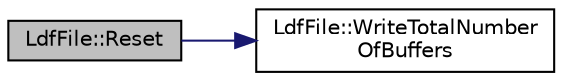 digraph "LdfFile::Reset"
{
  edge [fontname="Helvetica",fontsize="10",labelfontname="Helvetica",labelfontsize="10"];
  node [fontname="Helvetica",fontsize="10",shape=record];
  rankdir="LR";
  Node1 [label="LdfFile::Reset",height=0.2,width=0.4,color="black", fillcolor="grey75", style="filled", fontcolor="black"];
  Node1 -> Node2 [color="midnightblue",fontsize="10",style="solid",fontname="Helvetica"];
  Node2 [label="LdfFile::WriteTotalNumber\lOfBuffers",height=0.2,width=0.4,color="black", fillcolor="white", style="filled",URL="$d6/d7e/class_ldf_file.html#ad865fbec408a038cf6e8574806fdb879"];
}
